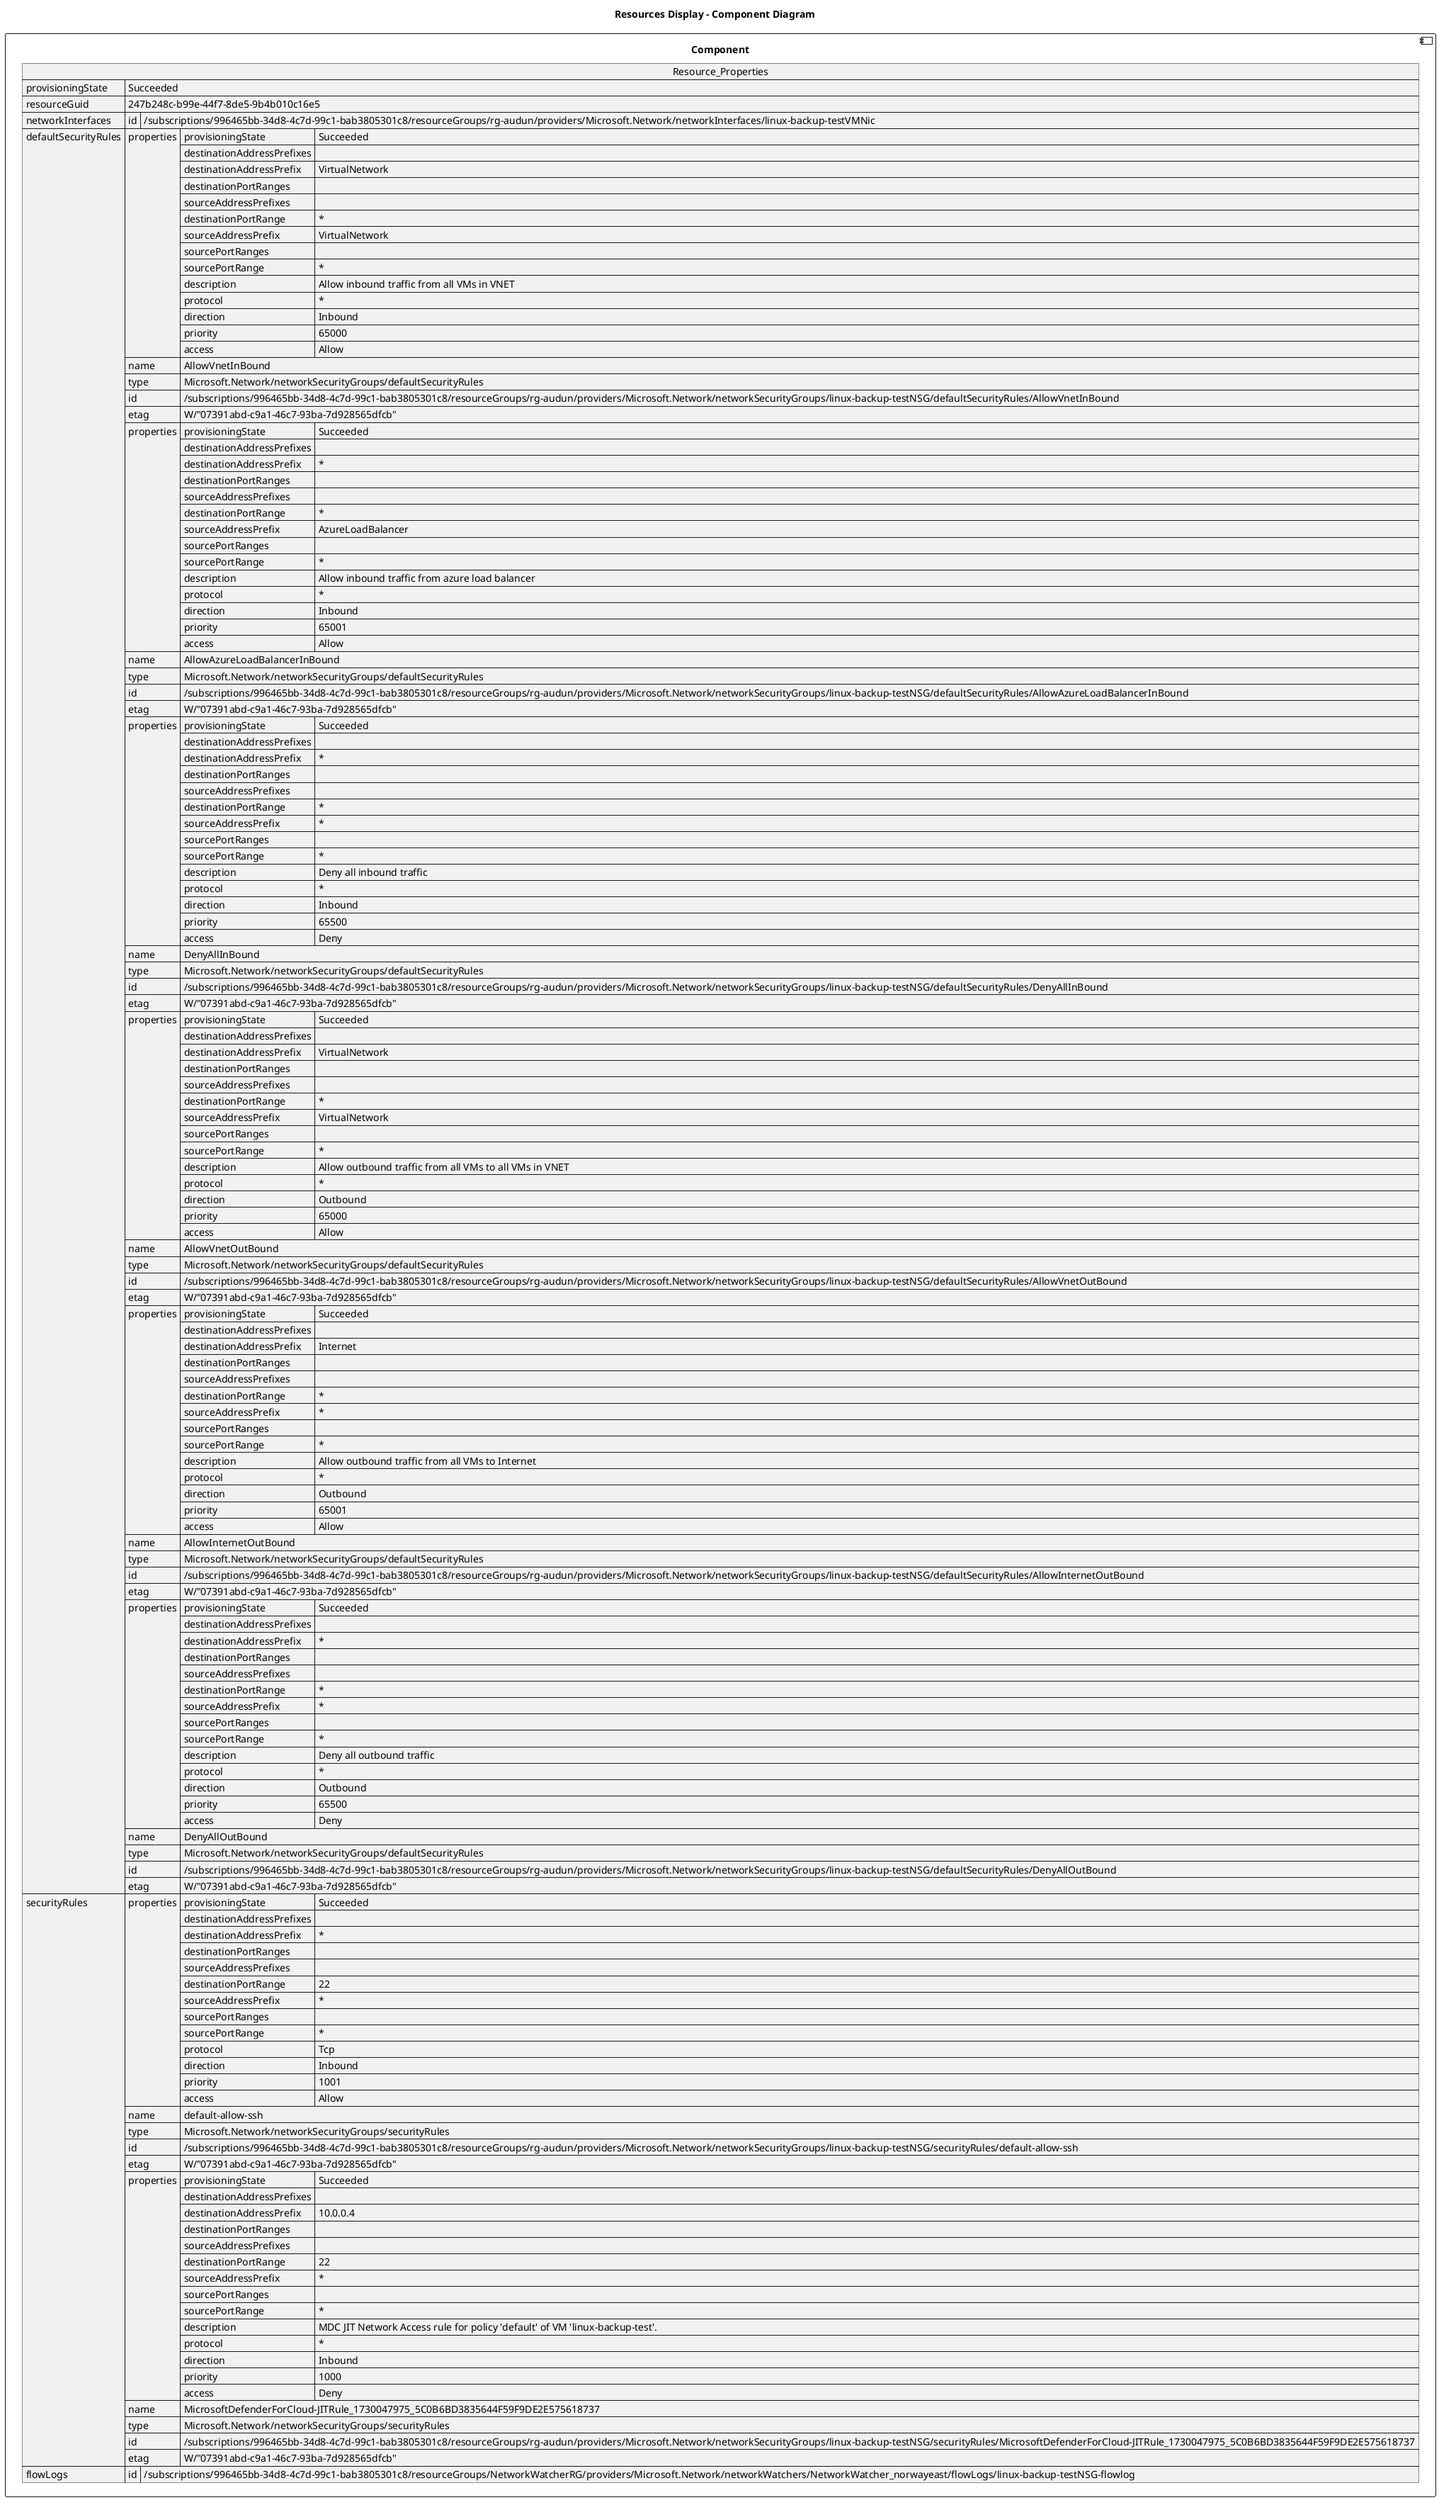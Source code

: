 @startuml

title Resources Display - Component Diagram

component Component {

json  Resource_Properties {
  "provisioningState": "Succeeded",
  "resourceGuid": "247b248c-b99e-44f7-8de5-9b4b010c16e5",
  "networkInterfaces": [
    {
      "id": "/subscriptions/996465bb-34d8-4c7d-99c1-bab3805301c8/resourceGroups/rg-audun/providers/Microsoft.Network/networkInterfaces/linux-backup-testVMNic"
    }
  ],
  "defaultSecurityRules": [
    {
      "properties": {
        "provisioningState": "Succeeded",
        "destinationAddressPrefixes": [],
        "destinationAddressPrefix": "VirtualNetwork",
        "destinationPortRanges": [],
        "sourceAddressPrefixes": [],
        "destinationPortRange": "*",
        "sourceAddressPrefix": "VirtualNetwork",
        "sourcePortRanges": [],
        "sourcePortRange": "*",
        "description": "Allow inbound traffic from all VMs in VNET",
        "protocol": "*",
        "direction": "Inbound",
        "priority": 65000,
        "access": "Allow"
      },
      "name": "AllowVnetInBound",
      "type": "Microsoft.Network/networkSecurityGroups/defaultSecurityRules",
      "id": "/subscriptions/996465bb-34d8-4c7d-99c1-bab3805301c8/resourceGroups/rg-audun/providers/Microsoft.Network/networkSecurityGroups/linux-backup-testNSG/defaultSecurityRules/AllowVnetInBound",
      "etag": "W/\"07391abd-c9a1-46c7-93ba-7d928565dfcb\""
    },
    {
      "properties": {
        "provisioningState": "Succeeded",
        "destinationAddressPrefixes": [],
        "destinationAddressPrefix": "*",
        "destinationPortRanges": [],
        "sourceAddressPrefixes": [],
        "destinationPortRange": "*",
        "sourceAddressPrefix": "AzureLoadBalancer",
        "sourcePortRanges": [],
        "sourcePortRange": "*",
        "description": "Allow inbound traffic from azure load balancer",
        "protocol": "*",
        "direction": "Inbound",
        "priority": 65001,
        "access": "Allow"
      },
      "name": "AllowAzureLoadBalancerInBound",
      "type": "Microsoft.Network/networkSecurityGroups/defaultSecurityRules",
      "id": "/subscriptions/996465bb-34d8-4c7d-99c1-bab3805301c8/resourceGroups/rg-audun/providers/Microsoft.Network/networkSecurityGroups/linux-backup-testNSG/defaultSecurityRules/AllowAzureLoadBalancerInBound",
      "etag": "W/\"07391abd-c9a1-46c7-93ba-7d928565dfcb\""
    },
    {
      "properties": {
        "provisioningState": "Succeeded",
        "destinationAddressPrefixes": [],
        "destinationAddressPrefix": "*",
        "destinationPortRanges": [],
        "sourceAddressPrefixes": [],
        "destinationPortRange": "*",
        "sourceAddressPrefix": "*",
        "sourcePortRanges": [],
        "sourcePortRange": "*",
        "description": "Deny all inbound traffic",
        "protocol": "*",
        "direction": "Inbound",
        "priority": 65500,
        "access": "Deny"
      },
      "name": "DenyAllInBound",
      "type": "Microsoft.Network/networkSecurityGroups/defaultSecurityRules",
      "id": "/subscriptions/996465bb-34d8-4c7d-99c1-bab3805301c8/resourceGroups/rg-audun/providers/Microsoft.Network/networkSecurityGroups/linux-backup-testNSG/defaultSecurityRules/DenyAllInBound",
      "etag": "W/\"07391abd-c9a1-46c7-93ba-7d928565dfcb\""
    },
    {
      "properties": {
        "provisioningState": "Succeeded",
        "destinationAddressPrefixes": [],
        "destinationAddressPrefix": "VirtualNetwork",
        "destinationPortRanges": [],
        "sourceAddressPrefixes": [],
        "destinationPortRange": "*",
        "sourceAddressPrefix": "VirtualNetwork",
        "sourcePortRanges": [],
        "sourcePortRange": "*",
        "description": "Allow outbound traffic from all VMs to all VMs in VNET",
        "protocol": "*",
        "direction": "Outbound",
        "priority": 65000,
        "access": "Allow"
      },
      "name": "AllowVnetOutBound",
      "type": "Microsoft.Network/networkSecurityGroups/defaultSecurityRules",
      "id": "/subscriptions/996465bb-34d8-4c7d-99c1-bab3805301c8/resourceGroups/rg-audun/providers/Microsoft.Network/networkSecurityGroups/linux-backup-testNSG/defaultSecurityRules/AllowVnetOutBound",
      "etag": "W/\"07391abd-c9a1-46c7-93ba-7d928565dfcb\""
    },
    {
      "properties": {
        "provisioningState": "Succeeded",
        "destinationAddressPrefixes": [],
        "destinationAddressPrefix": "Internet",
        "destinationPortRanges": [],
        "sourceAddressPrefixes": [],
        "destinationPortRange": "*",
        "sourceAddressPrefix": "*",
        "sourcePortRanges": [],
        "sourcePortRange": "*",
        "description": "Allow outbound traffic from all VMs to Internet",
        "protocol": "*",
        "direction": "Outbound",
        "priority": 65001,
        "access": "Allow"
      },
      "name": "AllowInternetOutBound",
      "type": "Microsoft.Network/networkSecurityGroups/defaultSecurityRules",
      "id": "/subscriptions/996465bb-34d8-4c7d-99c1-bab3805301c8/resourceGroups/rg-audun/providers/Microsoft.Network/networkSecurityGroups/linux-backup-testNSG/defaultSecurityRules/AllowInternetOutBound",
      "etag": "W/\"07391abd-c9a1-46c7-93ba-7d928565dfcb\""
    },
    {
      "properties": {
        "provisioningState": "Succeeded",
        "destinationAddressPrefixes": [],
        "destinationAddressPrefix": "*",
        "destinationPortRanges": [],
        "sourceAddressPrefixes": [],
        "destinationPortRange": "*",
        "sourceAddressPrefix": "*",
        "sourcePortRanges": [],
        "sourcePortRange": "*",
        "description": "Deny all outbound traffic",
        "protocol": "*",
        "direction": "Outbound",
        "priority": 65500,
        "access": "Deny"
      },
      "name": "DenyAllOutBound",
      "type": "Microsoft.Network/networkSecurityGroups/defaultSecurityRules",
      "id": "/subscriptions/996465bb-34d8-4c7d-99c1-bab3805301c8/resourceGroups/rg-audun/providers/Microsoft.Network/networkSecurityGroups/linux-backup-testNSG/defaultSecurityRules/DenyAllOutBound",
      "etag": "W/\"07391abd-c9a1-46c7-93ba-7d928565dfcb\""
    }
  ],
  "securityRules": [
    {
      "properties": {
        "provisioningState": "Succeeded",
        "destinationAddressPrefixes": [],
        "destinationAddressPrefix": "*",
        "destinationPortRanges": [],
        "sourceAddressPrefixes": [],
        "destinationPortRange": "22",
        "sourceAddressPrefix": "*",
        "sourcePortRanges": [],
        "sourcePortRange": "*",
        "protocol": "Tcp",
        "direction": "Inbound",
        "priority": 1001,
        "access": "Allow"
      },
      "name": "default-allow-ssh",
      "type": "Microsoft.Network/networkSecurityGroups/securityRules",
      "id": "/subscriptions/996465bb-34d8-4c7d-99c1-bab3805301c8/resourceGroups/rg-audun/providers/Microsoft.Network/networkSecurityGroups/linux-backup-testNSG/securityRules/default-allow-ssh",
      "etag": "W/\"07391abd-c9a1-46c7-93ba-7d928565dfcb\""
    },
    {
      "properties": {
        "provisioningState": "Succeeded",
        "destinationAddressPrefixes": [],
        "destinationAddressPrefix": "10.0.0.4",
        "destinationPortRanges": [],
        "sourceAddressPrefixes": [],
        "destinationPortRange": "22",
        "sourceAddressPrefix": "*",
        "sourcePortRanges": [],
        "sourcePortRange": "*",
        "description": "MDC JIT Network Access rule for policy 'default' of VM 'linux-backup-test'.",
        "protocol": "*",
        "direction": "Inbound",
        "priority": 1000,
        "access": "Deny"
      },
      "name": "MicrosoftDefenderForCloud-JITRule_1730047975_5C0B6BD3835644F59F9DE2E575618737",
      "type": "Microsoft.Network/networkSecurityGroups/securityRules",
      "id": "/subscriptions/996465bb-34d8-4c7d-99c1-bab3805301c8/resourceGroups/rg-audun/providers/Microsoft.Network/networkSecurityGroups/linux-backup-testNSG/securityRules/MicrosoftDefenderForCloud-JITRule_1730047975_5C0B6BD3835644F59F9DE2E575618737",
      "etag": "W/\"07391abd-c9a1-46c7-93ba-7d928565dfcb\""
    }
  ],
  "flowLogs": [
    {
      "id": "/subscriptions/996465bb-34d8-4c7d-99c1-bab3805301c8/resourceGroups/NetworkWatcherRG/providers/Microsoft.Network/networkWatchers/NetworkWatcher_norwayeast/flowLogs/linux-backup-testNSG-flowlog"
    }
  ]
}
}
@enduml

